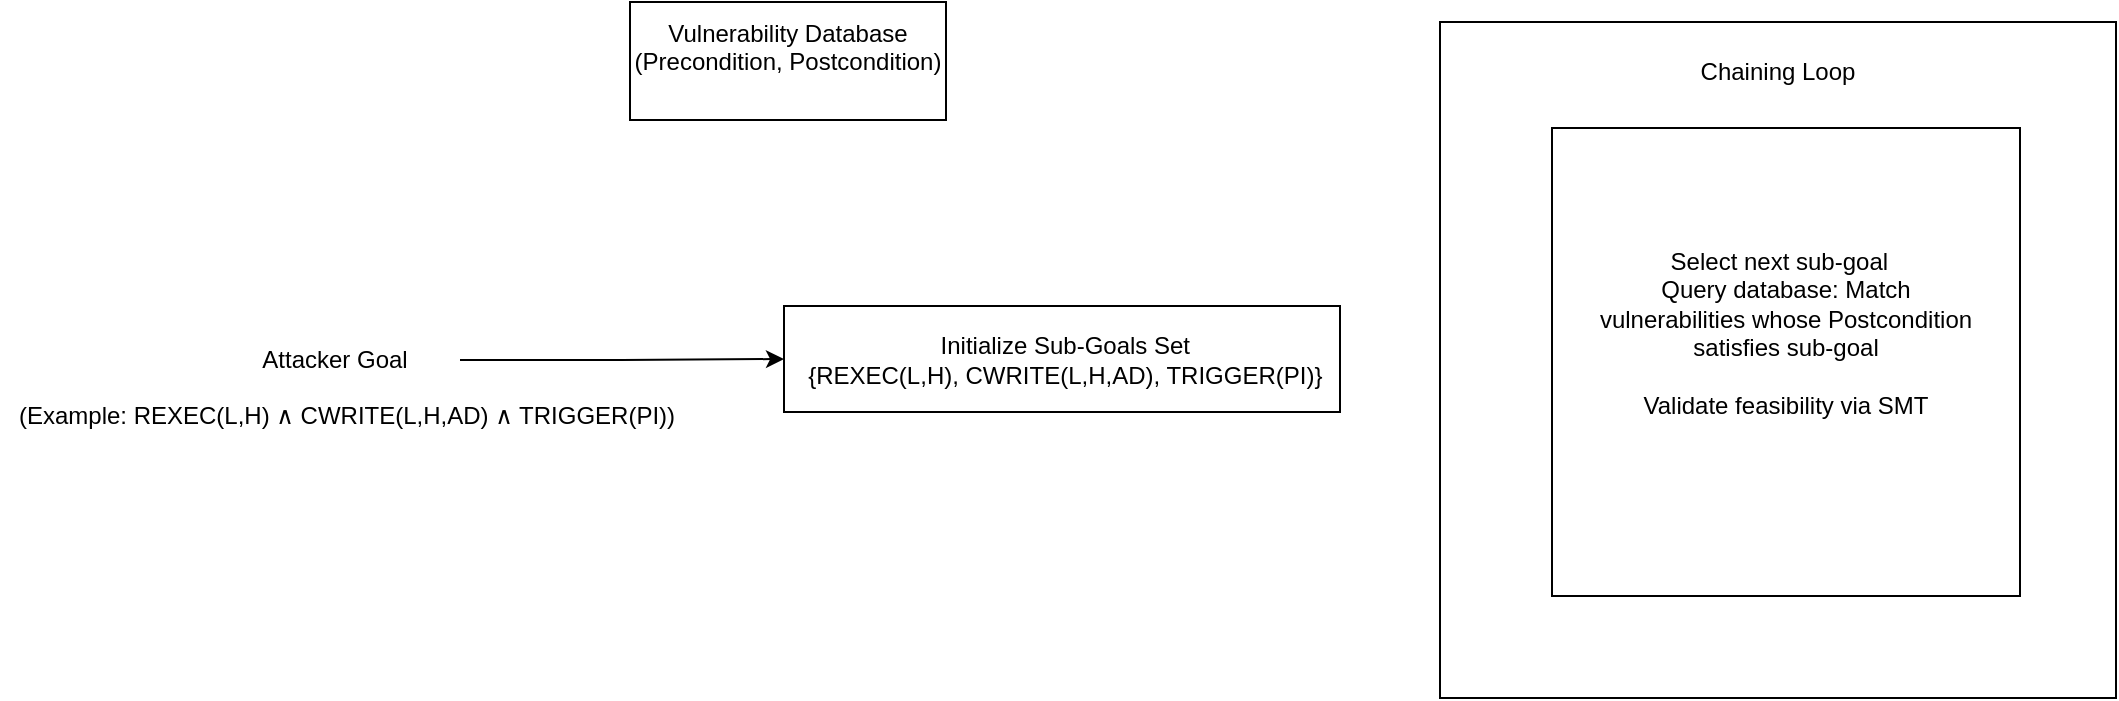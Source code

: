 <mxfile version="26.1.0">
  <diagram name="Page-1" id="1OSC0sXY-lyr0Srnlgdn">
    <mxGraphModel dx="1708" dy="992" grid="0" gridSize="10" guides="1" tooltips="1" connect="1" arrows="1" fold="1" page="1" pageScale="1" pageWidth="1100" pageHeight="850" math="0" shadow="0">
      <root>
        <mxCell id="0" />
        <mxCell id="1" parent="0" />
        <mxCell id="liH6a_YM0VnjGRVHXFBx-3" value="" style="edgeStyle=orthogonalEdgeStyle;rounded=0;orthogonalLoop=1;jettySize=auto;html=1;" edge="1" parent="1" source="liH6a_YM0VnjGRVHXFBx-1" target="liH6a_YM0VnjGRVHXFBx-2">
          <mxGeometry relative="1" as="geometry" />
        </mxCell>
        <mxCell id="liH6a_YM0VnjGRVHXFBx-1" value="Attacker Goal" style="text;html=1;align=center;verticalAlign=middle;whiteSpace=wrap;rounded=0;" vertex="1" parent="1">
          <mxGeometry x="112" y="292.5" width="125" height="29" as="geometry" />
        </mxCell>
        <mxCell id="liH6a_YM0VnjGRVHXFBx-2" value="&lt;div&gt;&amp;nbsp;Initialize Sub-Goals Set&lt;/div&gt;&lt;div&gt;&lt;span style=&quot;background-color: transparent; color: light-dark(rgb(0, 0, 0), rgb(255, 255, 255));&quot;&gt;&amp;nbsp;{REXEC(L,H), CWRITE(L,H,AD), TRIGGER(PI)}&lt;/span&gt;&lt;/div&gt;" style="whiteSpace=wrap;html=1;" vertex="1" parent="1">
          <mxGeometry x="399" y="280" width="278" height="53" as="geometry" />
        </mxCell>
        <mxCell id="liH6a_YM0VnjGRVHXFBx-5" value="Vulnerability Database&lt;div&gt;(Precondition, Postcondition)&lt;br&gt;&lt;div&gt;&lt;br&gt;&lt;/div&gt;&lt;/div&gt;" style="rounded=0;whiteSpace=wrap;html=1;" vertex="1" parent="1">
          <mxGeometry x="322" y="128" width="158" height="59" as="geometry" />
        </mxCell>
        <mxCell id="liH6a_YM0VnjGRVHXFBx-6" value="(Example: REXEC(L,H) ∧ CWRITE(L,H,AD) ∧ TRIGGER(PI))" style="text;html=1;align=center;verticalAlign=middle;resizable=0;points=[];autosize=1;strokeColor=none;fillColor=none;" vertex="1" parent="1">
          <mxGeometry x="7" y="322" width="346" height="26" as="geometry" />
        </mxCell>
        <mxCell id="liH6a_YM0VnjGRVHXFBx-7" value="Chaining Loop&lt;div&gt;&lt;br&gt;&lt;/div&gt;&lt;div&gt;&lt;br&gt;&lt;/div&gt;&lt;div&gt;&lt;br&gt;&lt;/div&gt;&lt;div&gt;&lt;br&gt;&lt;/div&gt;&lt;div&gt;&lt;br&gt;&lt;/div&gt;&lt;div&gt;&lt;br&gt;&lt;/div&gt;&lt;div&gt;&lt;br&gt;&lt;/div&gt;&lt;div&gt;&lt;br&gt;&lt;/div&gt;&lt;div&gt;&lt;br&gt;&lt;/div&gt;&lt;div&gt;&lt;br&gt;&lt;/div&gt;&lt;div&gt;&lt;br&gt;&lt;/div&gt;&lt;div&gt;&lt;br&gt;&lt;/div&gt;&lt;div&gt;&lt;br&gt;&lt;/div&gt;&lt;div&gt;&lt;br&gt;&lt;/div&gt;&lt;div&gt;&lt;br&gt;&lt;/div&gt;&lt;div&gt;&lt;br&gt;&lt;/div&gt;&lt;div&gt;&lt;br&gt;&lt;/div&gt;&lt;div&gt;&lt;br&gt;&lt;/div&gt;&lt;div&gt;&amp;nbsp;&lt;div&gt;&lt;br&gt;&lt;/div&gt;&lt;/div&gt;" style="whiteSpace=wrap;html=1;aspect=fixed;" vertex="1" parent="1">
          <mxGeometry x="727" y="138" width="338" height="338" as="geometry" />
        </mxCell>
        <mxCell id="liH6a_YM0VnjGRVHXFBx-8" value="Select next sub-goal&amp;nbsp;&amp;nbsp;&lt;div&gt;Query database: Match vulnerabilities&amp;nbsp;whose Postcondition satisfies sub-goal&lt;/div&gt;&lt;div&gt;&lt;br&gt;&lt;/div&gt;&lt;div&gt;Validate feasibility via SMT&lt;/div&gt;&lt;div&gt;&lt;br&gt;&lt;/div&gt;&lt;div&gt;&lt;br&gt;&lt;/div&gt;" style="whiteSpace=wrap;html=1;aspect=fixed;" vertex="1" parent="1">
          <mxGeometry x="783" y="191" width="234" height="234" as="geometry" />
        </mxCell>
      </root>
    </mxGraphModel>
  </diagram>
</mxfile>
